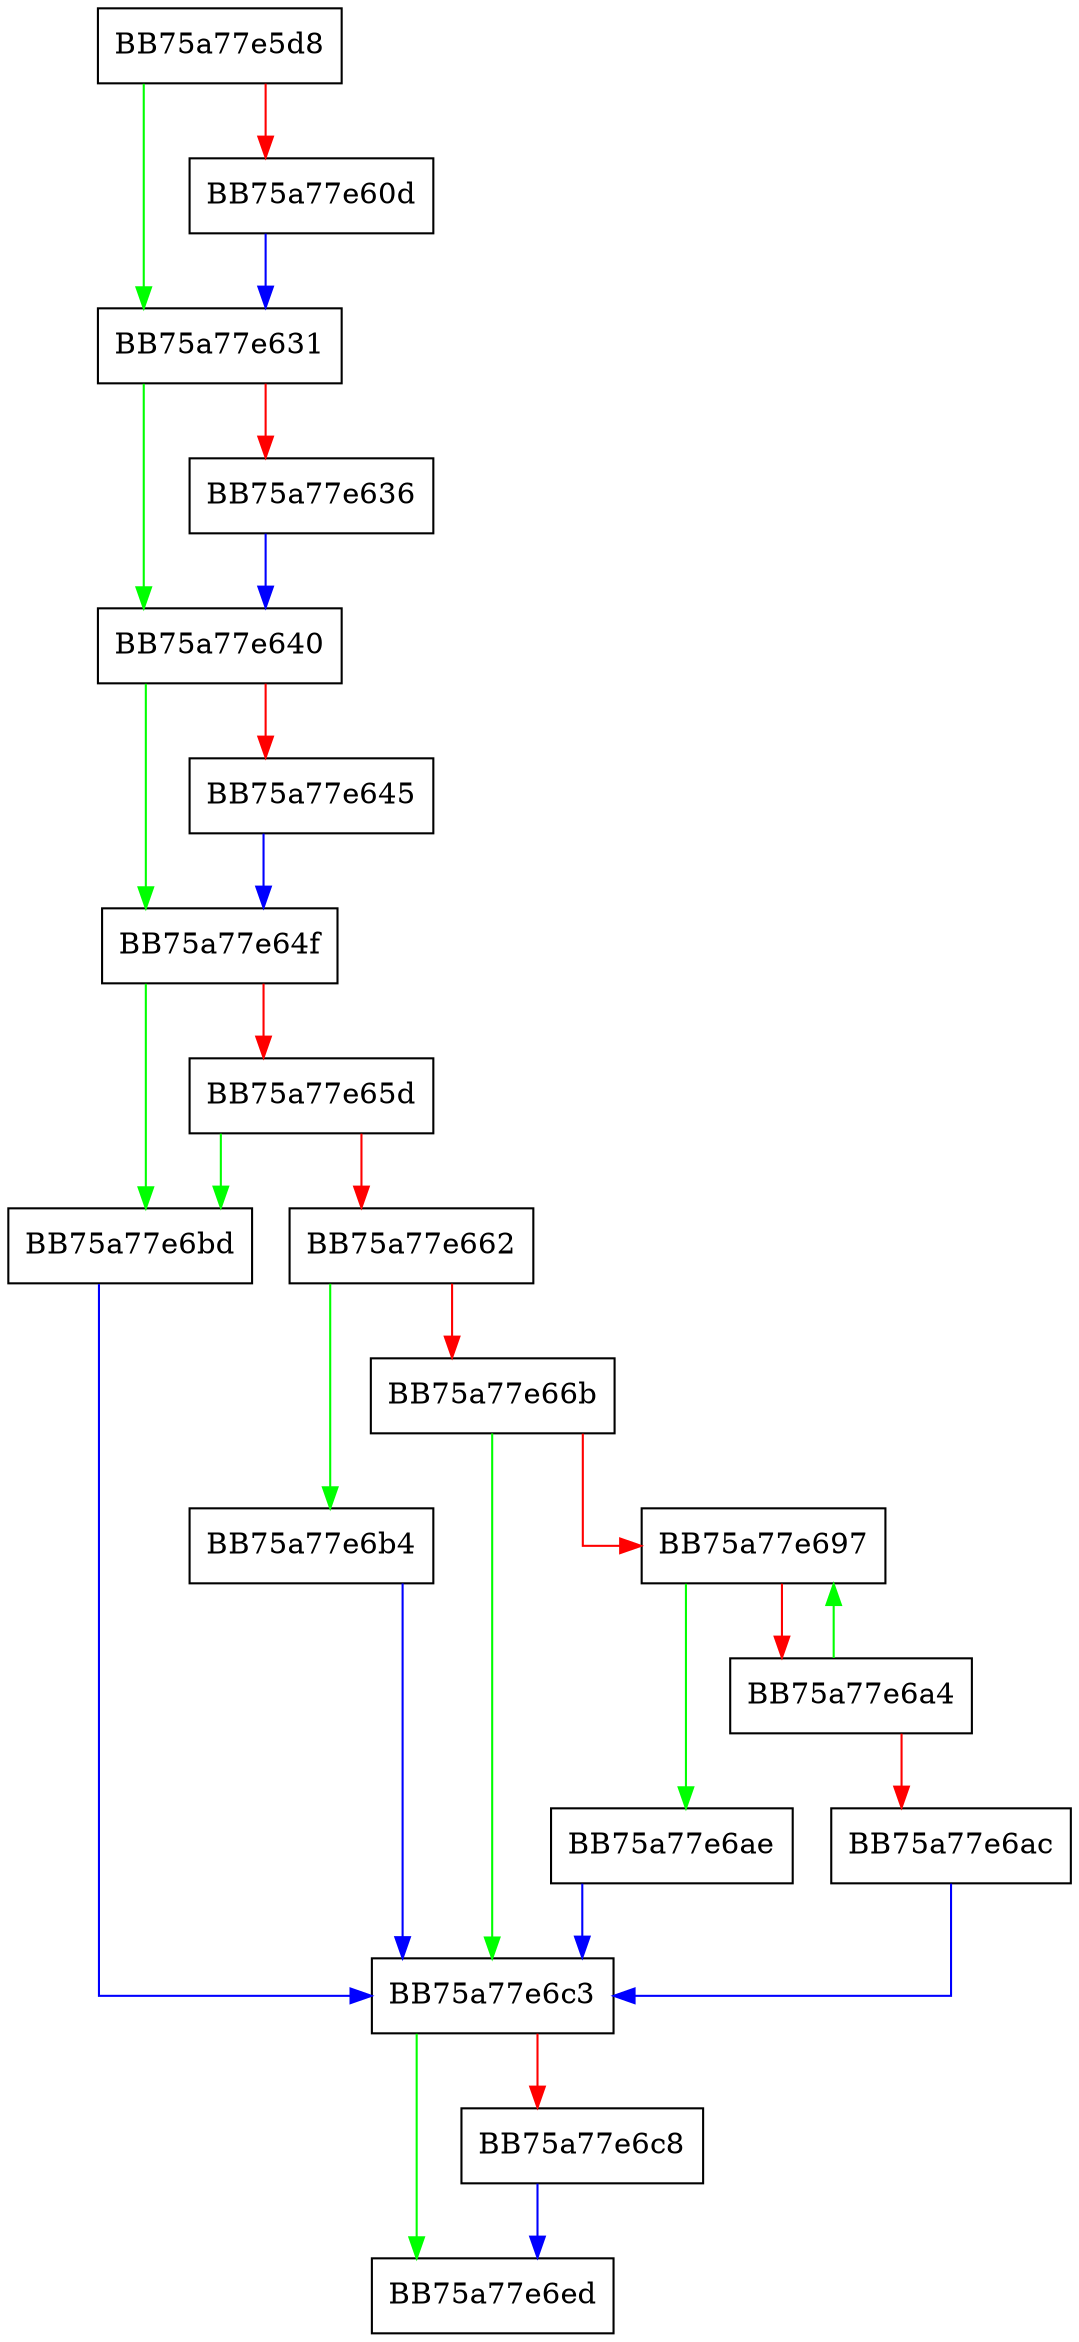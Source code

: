 digraph DecompFuncInfo {
  node [shape="box"];
  graph [splines=ortho];
  BB75a77e5d8 -> BB75a77e631 [color="green"];
  BB75a77e5d8 -> BB75a77e60d [color="red"];
  BB75a77e60d -> BB75a77e631 [color="blue"];
  BB75a77e631 -> BB75a77e640 [color="green"];
  BB75a77e631 -> BB75a77e636 [color="red"];
  BB75a77e636 -> BB75a77e640 [color="blue"];
  BB75a77e640 -> BB75a77e64f [color="green"];
  BB75a77e640 -> BB75a77e645 [color="red"];
  BB75a77e645 -> BB75a77e64f [color="blue"];
  BB75a77e64f -> BB75a77e6bd [color="green"];
  BB75a77e64f -> BB75a77e65d [color="red"];
  BB75a77e65d -> BB75a77e6bd [color="green"];
  BB75a77e65d -> BB75a77e662 [color="red"];
  BB75a77e662 -> BB75a77e6b4 [color="green"];
  BB75a77e662 -> BB75a77e66b [color="red"];
  BB75a77e66b -> BB75a77e6c3 [color="green"];
  BB75a77e66b -> BB75a77e697 [color="red"];
  BB75a77e697 -> BB75a77e6ae [color="green"];
  BB75a77e697 -> BB75a77e6a4 [color="red"];
  BB75a77e6a4 -> BB75a77e697 [color="green"];
  BB75a77e6a4 -> BB75a77e6ac [color="red"];
  BB75a77e6ac -> BB75a77e6c3 [color="blue"];
  BB75a77e6ae -> BB75a77e6c3 [color="blue"];
  BB75a77e6b4 -> BB75a77e6c3 [color="blue"];
  BB75a77e6bd -> BB75a77e6c3 [color="blue"];
  BB75a77e6c3 -> BB75a77e6ed [color="green"];
  BB75a77e6c3 -> BB75a77e6c8 [color="red"];
  BB75a77e6c8 -> BB75a77e6ed [color="blue"];
}